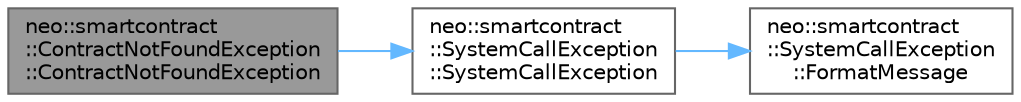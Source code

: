 digraph "neo::smartcontract::ContractNotFoundException::ContractNotFoundException"
{
 // LATEX_PDF_SIZE
  bgcolor="transparent";
  edge [fontname=Helvetica,fontsize=10,labelfontname=Helvetica,labelfontsize=10];
  node [fontname=Helvetica,fontsize=10,shape=box,height=0.2,width=0.4];
  rankdir="LR";
  Node1 [id="Node000001",label="neo::smartcontract\l::ContractNotFoundException\l::ContractNotFoundException",height=0.2,width=0.4,color="gray40", fillcolor="grey60", style="filled", fontcolor="black",tooltip="Constructs a ContractNotFoundException."];
  Node1 -> Node2 [id="edge3_Node000001_Node000002",color="steelblue1",style="solid",tooltip=" "];
  Node2 [id="Node000002",label="neo::smartcontract\l::SystemCallException\l::SystemCallException",height=0.2,width=0.4,color="grey40", fillcolor="white", style="filled",URL="$classneo_1_1smartcontract_1_1_system_call_exception.html#a3adcf2f219125e117e99bab987198bdc",tooltip="Constructs a SystemCallException."];
  Node2 -> Node3 [id="edge4_Node000002_Node000003",color="steelblue1",style="solid",tooltip=" "];
  Node3 [id="Node000003",label="neo::smartcontract\l::SystemCallException\l::FormatMessage",height=0.2,width=0.4,color="grey40", fillcolor="white", style="filled",URL="$classneo_1_1smartcontract_1_1_system_call_exception.html#aa64b51e1cfc0eedafe7f38751377b3fb",tooltip="Formats the error message."];
}
